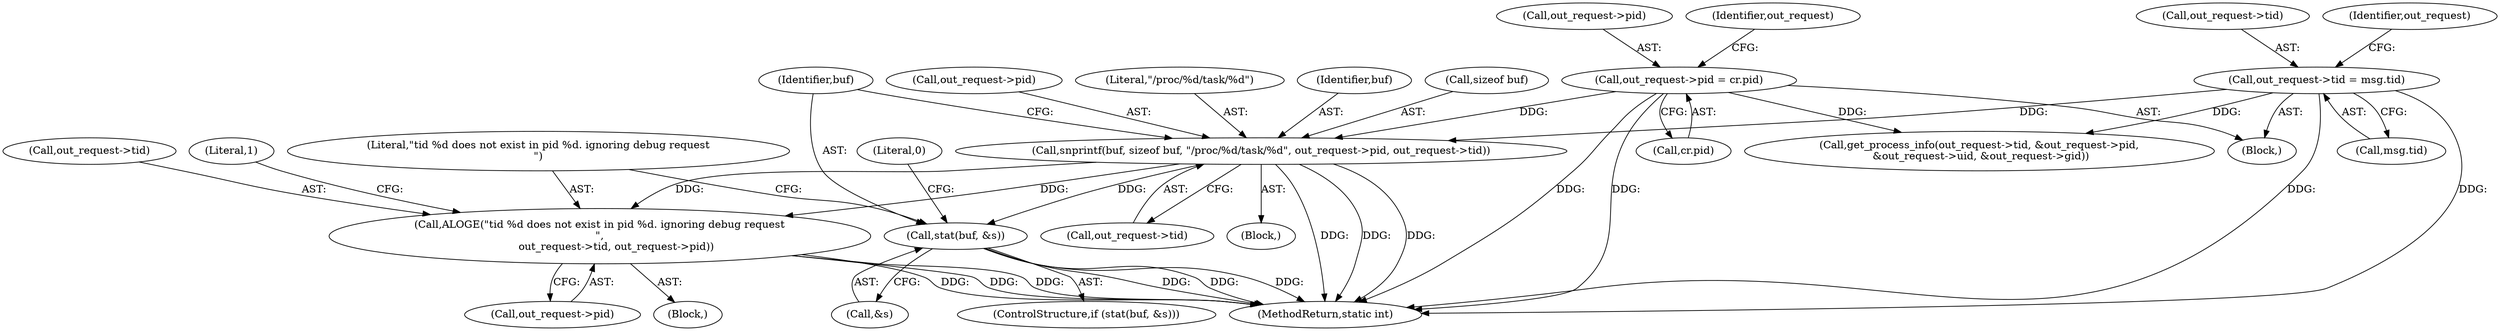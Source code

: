 digraph "1_Android_d7603583f90c2bc6074a4ee2886bd28082d7c65b_0@API" {
"1000294" [label="(Call,snprintf(buf, sizeof buf, \"/proc/%d/task/%d\", out_request->pid, out_request->tid))"];
"1000250" [label="(Call,out_request->pid = cr.pid)"];
"1000243" [label="(Call,out_request->tid = msg.tid)"];
"1000306" [label="(Call,stat(buf, &s))"];
"1000311" [label="(Call,ALOGE(\"tid %d does not exist in pid %d. ignoring debug request\n\",\n          out_request->tid, out_request->pid))"];
"1000307" [label="(Identifier,buf)"];
"1000312" [label="(Literal,\"tid %d does not exist in pid %d. ignoring debug request\n\")"];
"1000247" [label="(Call,msg.tid)"];
"1000244" [label="(Call,out_request->tid)"];
"1000308" [label="(Call,&s)"];
"1000302" [label="(Call,out_request->tid)"];
"1000291" [label="(Block,)"];
"1000243" [label="(Call,out_request->tid = msg.tid)"];
"1000299" [label="(Call,out_request->pid)"];
"1000298" [label="(Literal,\"/proc/%d/task/%d\")"];
"1000251" [label="(Call,out_request->pid)"];
"1000295" [label="(Identifier,buf)"];
"1000311" [label="(Call,ALOGE(\"tid %d does not exist in pid %d. ignoring debug request\n\",\n          out_request->tid, out_request->pid))"];
"1000387" [label="(Literal,0)"];
"1000254" [label="(Call,cr.pid)"];
"1000388" [label="(MethodReturn,static int)"];
"1000306" [label="(Call,stat(buf, &s))"];
"1000294" [label="(Call,snprintf(buf, sizeof buf, \"/proc/%d/task/%d\", out_request->pid, out_request->tid))"];
"1000259" [label="(Identifier,out_request)"];
"1000344" [label="(Call,get_process_info(out_request->tid, &out_request->pid,\n &out_request->uid, &out_request->gid))"];
"1000310" [label="(Block,)"];
"1000313" [label="(Call,out_request->tid)"];
"1000321" [label="(Literal,1)"];
"1000252" [label="(Identifier,out_request)"];
"1000296" [label="(Call,sizeof buf)"];
"1000250" [label="(Call,out_request->pid = cr.pid)"];
"1000316" [label="(Call,out_request->pid)"];
"1000103" [label="(Block,)"];
"1000305" [label="(ControlStructure,if (stat(buf, &s)))"];
"1000294" -> "1000291"  [label="AST: "];
"1000294" -> "1000302"  [label="CFG: "];
"1000295" -> "1000294"  [label="AST: "];
"1000296" -> "1000294"  [label="AST: "];
"1000298" -> "1000294"  [label="AST: "];
"1000299" -> "1000294"  [label="AST: "];
"1000302" -> "1000294"  [label="AST: "];
"1000307" -> "1000294"  [label="CFG: "];
"1000294" -> "1000388"  [label="DDG: "];
"1000294" -> "1000388"  [label="DDG: "];
"1000294" -> "1000388"  [label="DDG: "];
"1000250" -> "1000294"  [label="DDG: "];
"1000243" -> "1000294"  [label="DDG: "];
"1000294" -> "1000306"  [label="DDG: "];
"1000294" -> "1000311"  [label="DDG: "];
"1000294" -> "1000311"  [label="DDG: "];
"1000250" -> "1000103"  [label="AST: "];
"1000250" -> "1000254"  [label="CFG: "];
"1000251" -> "1000250"  [label="AST: "];
"1000254" -> "1000250"  [label="AST: "];
"1000259" -> "1000250"  [label="CFG: "];
"1000250" -> "1000388"  [label="DDG: "];
"1000250" -> "1000388"  [label="DDG: "];
"1000250" -> "1000344"  [label="DDG: "];
"1000243" -> "1000103"  [label="AST: "];
"1000243" -> "1000247"  [label="CFG: "];
"1000244" -> "1000243"  [label="AST: "];
"1000247" -> "1000243"  [label="AST: "];
"1000252" -> "1000243"  [label="CFG: "];
"1000243" -> "1000388"  [label="DDG: "];
"1000243" -> "1000388"  [label="DDG: "];
"1000243" -> "1000344"  [label="DDG: "];
"1000306" -> "1000305"  [label="AST: "];
"1000306" -> "1000308"  [label="CFG: "];
"1000307" -> "1000306"  [label="AST: "];
"1000308" -> "1000306"  [label="AST: "];
"1000312" -> "1000306"  [label="CFG: "];
"1000387" -> "1000306"  [label="CFG: "];
"1000306" -> "1000388"  [label="DDG: "];
"1000306" -> "1000388"  [label="DDG: "];
"1000306" -> "1000388"  [label="DDG: "];
"1000311" -> "1000310"  [label="AST: "];
"1000311" -> "1000316"  [label="CFG: "];
"1000312" -> "1000311"  [label="AST: "];
"1000313" -> "1000311"  [label="AST: "];
"1000316" -> "1000311"  [label="AST: "];
"1000321" -> "1000311"  [label="CFG: "];
"1000311" -> "1000388"  [label="DDG: "];
"1000311" -> "1000388"  [label="DDG: "];
"1000311" -> "1000388"  [label="DDG: "];
}
